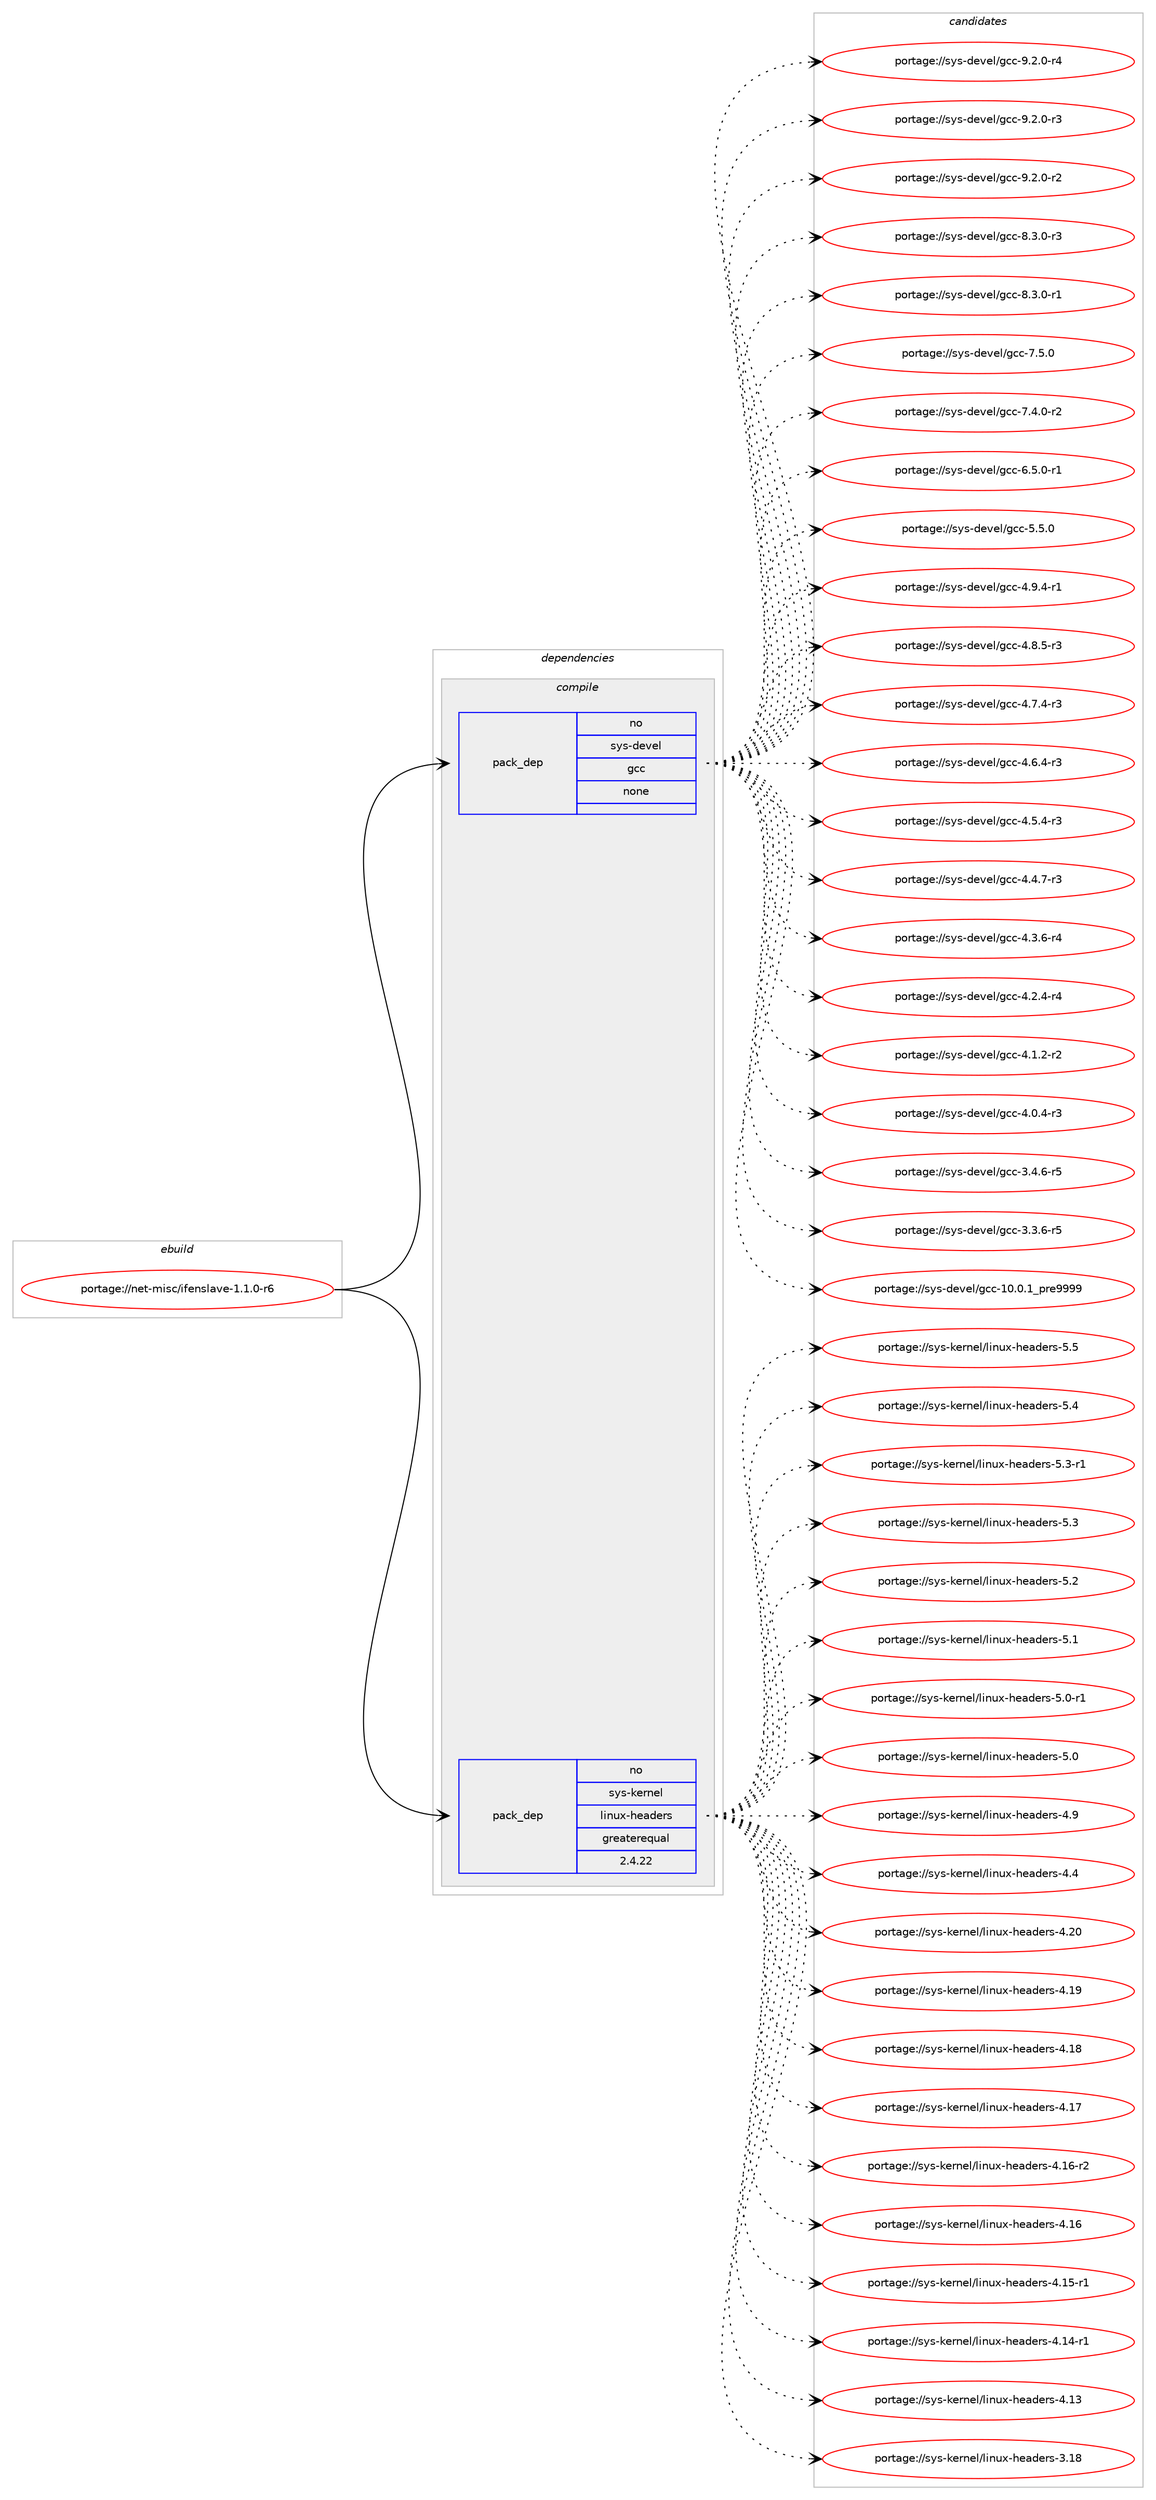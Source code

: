 digraph prolog {

# *************
# Graph options
# *************

newrank=true;
concentrate=true;
compound=true;
graph [rankdir=LR,fontname=Helvetica,fontsize=10,ranksep=1.5];#, ranksep=2.5, nodesep=0.2];
edge  [arrowhead=vee];
node  [fontname=Helvetica,fontsize=10];

# **********
# The ebuild
# **********

subgraph cluster_leftcol {
color=gray;
rank=same;
label=<<i>ebuild</i>>;
id [label="portage://net-misc/ifenslave-1.1.0-r6", color=red, width=4, href="../net-misc/ifenslave-1.1.0-r6.svg"];
}

# ****************
# The dependencies
# ****************

subgraph cluster_midcol {
color=gray;
label=<<i>dependencies</i>>;
subgraph cluster_compile {
fillcolor="#eeeeee";
style=filled;
label=<<i>compile</i>>;
subgraph pack88698 {
dependency113901 [label=<<TABLE BORDER="0" CELLBORDER="1" CELLSPACING="0" CELLPADDING="4" WIDTH="220"><TR><TD ROWSPAN="6" CELLPADDING="30">pack_dep</TD></TR><TR><TD WIDTH="110">no</TD></TR><TR><TD>sys-devel</TD></TR><TR><TD>gcc</TD></TR><TR><TD>none</TD></TR><TR><TD></TD></TR></TABLE>>, shape=none, color=blue];
}
id:e -> dependency113901:w [weight=20,style="solid",arrowhead="vee"];
subgraph pack88699 {
dependency113902 [label=<<TABLE BORDER="0" CELLBORDER="1" CELLSPACING="0" CELLPADDING="4" WIDTH="220"><TR><TD ROWSPAN="6" CELLPADDING="30">pack_dep</TD></TR><TR><TD WIDTH="110">no</TD></TR><TR><TD>sys-kernel</TD></TR><TR><TD>linux-headers</TD></TR><TR><TD>greaterequal</TD></TR><TR><TD>2.4.22</TD></TR></TABLE>>, shape=none, color=blue];
}
id:e -> dependency113902:w [weight=20,style="solid",arrowhead="vee"];
}
subgraph cluster_compileandrun {
fillcolor="#eeeeee";
style=filled;
label=<<i>compile and run</i>>;
}
subgraph cluster_run {
fillcolor="#eeeeee";
style=filled;
label=<<i>run</i>>;
}
}

# **************
# The candidates
# **************

subgraph cluster_choices {
rank=same;
color=gray;
label=<<i>candidates</i>>;

subgraph choice88698 {
color=black;
nodesep=1;
choice115121115451001011181011084710399994557465046484511452 [label="portage://sys-devel/gcc-9.2.0-r4", color=red, width=4,href="../sys-devel/gcc-9.2.0-r4.svg"];
choice115121115451001011181011084710399994557465046484511451 [label="portage://sys-devel/gcc-9.2.0-r3", color=red, width=4,href="../sys-devel/gcc-9.2.0-r3.svg"];
choice115121115451001011181011084710399994557465046484511450 [label="portage://sys-devel/gcc-9.2.0-r2", color=red, width=4,href="../sys-devel/gcc-9.2.0-r2.svg"];
choice115121115451001011181011084710399994556465146484511451 [label="portage://sys-devel/gcc-8.3.0-r3", color=red, width=4,href="../sys-devel/gcc-8.3.0-r3.svg"];
choice115121115451001011181011084710399994556465146484511449 [label="portage://sys-devel/gcc-8.3.0-r1", color=red, width=4,href="../sys-devel/gcc-8.3.0-r1.svg"];
choice11512111545100101118101108471039999455546534648 [label="portage://sys-devel/gcc-7.5.0", color=red, width=4,href="../sys-devel/gcc-7.5.0.svg"];
choice115121115451001011181011084710399994555465246484511450 [label="portage://sys-devel/gcc-7.4.0-r2", color=red, width=4,href="../sys-devel/gcc-7.4.0-r2.svg"];
choice115121115451001011181011084710399994554465346484511449 [label="portage://sys-devel/gcc-6.5.0-r1", color=red, width=4,href="../sys-devel/gcc-6.5.0-r1.svg"];
choice11512111545100101118101108471039999455346534648 [label="portage://sys-devel/gcc-5.5.0", color=red, width=4,href="../sys-devel/gcc-5.5.0.svg"];
choice115121115451001011181011084710399994552465746524511449 [label="portage://sys-devel/gcc-4.9.4-r1", color=red, width=4,href="../sys-devel/gcc-4.9.4-r1.svg"];
choice115121115451001011181011084710399994552465646534511451 [label="portage://sys-devel/gcc-4.8.5-r3", color=red, width=4,href="../sys-devel/gcc-4.8.5-r3.svg"];
choice115121115451001011181011084710399994552465546524511451 [label="portage://sys-devel/gcc-4.7.4-r3", color=red, width=4,href="../sys-devel/gcc-4.7.4-r3.svg"];
choice115121115451001011181011084710399994552465446524511451 [label="portage://sys-devel/gcc-4.6.4-r3", color=red, width=4,href="../sys-devel/gcc-4.6.4-r3.svg"];
choice115121115451001011181011084710399994552465346524511451 [label="portage://sys-devel/gcc-4.5.4-r3", color=red, width=4,href="../sys-devel/gcc-4.5.4-r3.svg"];
choice115121115451001011181011084710399994552465246554511451 [label="portage://sys-devel/gcc-4.4.7-r3", color=red, width=4,href="../sys-devel/gcc-4.4.7-r3.svg"];
choice115121115451001011181011084710399994552465146544511452 [label="portage://sys-devel/gcc-4.3.6-r4", color=red, width=4,href="../sys-devel/gcc-4.3.6-r4.svg"];
choice115121115451001011181011084710399994552465046524511452 [label="portage://sys-devel/gcc-4.2.4-r4", color=red, width=4,href="../sys-devel/gcc-4.2.4-r4.svg"];
choice115121115451001011181011084710399994552464946504511450 [label="portage://sys-devel/gcc-4.1.2-r2", color=red, width=4,href="../sys-devel/gcc-4.1.2-r2.svg"];
choice115121115451001011181011084710399994552464846524511451 [label="portage://sys-devel/gcc-4.0.4-r3", color=red, width=4,href="../sys-devel/gcc-4.0.4-r3.svg"];
choice115121115451001011181011084710399994551465246544511453 [label="portage://sys-devel/gcc-3.4.6-r5", color=red, width=4,href="../sys-devel/gcc-3.4.6-r5.svg"];
choice115121115451001011181011084710399994551465146544511453 [label="portage://sys-devel/gcc-3.3.6-r5", color=red, width=4,href="../sys-devel/gcc-3.3.6-r5.svg"];
choice11512111545100101118101108471039999454948464846499511211410157575757 [label="portage://sys-devel/gcc-10.0.1_pre9999", color=red, width=4,href="../sys-devel/gcc-10.0.1_pre9999.svg"];
dependency113901:e -> choice115121115451001011181011084710399994557465046484511452:w [style=dotted,weight="100"];
dependency113901:e -> choice115121115451001011181011084710399994557465046484511451:w [style=dotted,weight="100"];
dependency113901:e -> choice115121115451001011181011084710399994557465046484511450:w [style=dotted,weight="100"];
dependency113901:e -> choice115121115451001011181011084710399994556465146484511451:w [style=dotted,weight="100"];
dependency113901:e -> choice115121115451001011181011084710399994556465146484511449:w [style=dotted,weight="100"];
dependency113901:e -> choice11512111545100101118101108471039999455546534648:w [style=dotted,weight="100"];
dependency113901:e -> choice115121115451001011181011084710399994555465246484511450:w [style=dotted,weight="100"];
dependency113901:e -> choice115121115451001011181011084710399994554465346484511449:w [style=dotted,weight="100"];
dependency113901:e -> choice11512111545100101118101108471039999455346534648:w [style=dotted,weight="100"];
dependency113901:e -> choice115121115451001011181011084710399994552465746524511449:w [style=dotted,weight="100"];
dependency113901:e -> choice115121115451001011181011084710399994552465646534511451:w [style=dotted,weight="100"];
dependency113901:e -> choice115121115451001011181011084710399994552465546524511451:w [style=dotted,weight="100"];
dependency113901:e -> choice115121115451001011181011084710399994552465446524511451:w [style=dotted,weight="100"];
dependency113901:e -> choice115121115451001011181011084710399994552465346524511451:w [style=dotted,weight="100"];
dependency113901:e -> choice115121115451001011181011084710399994552465246554511451:w [style=dotted,weight="100"];
dependency113901:e -> choice115121115451001011181011084710399994552465146544511452:w [style=dotted,weight="100"];
dependency113901:e -> choice115121115451001011181011084710399994552465046524511452:w [style=dotted,weight="100"];
dependency113901:e -> choice115121115451001011181011084710399994552464946504511450:w [style=dotted,weight="100"];
dependency113901:e -> choice115121115451001011181011084710399994552464846524511451:w [style=dotted,weight="100"];
dependency113901:e -> choice115121115451001011181011084710399994551465246544511453:w [style=dotted,weight="100"];
dependency113901:e -> choice115121115451001011181011084710399994551465146544511453:w [style=dotted,weight="100"];
dependency113901:e -> choice11512111545100101118101108471039999454948464846499511211410157575757:w [style=dotted,weight="100"];
}
subgraph choice88699 {
color=black;
nodesep=1;
choice1151211154510710111411010110847108105110117120451041019710010111411545534653 [label="portage://sys-kernel/linux-headers-5.5", color=red, width=4,href="../sys-kernel/linux-headers-5.5.svg"];
choice1151211154510710111411010110847108105110117120451041019710010111411545534652 [label="portage://sys-kernel/linux-headers-5.4", color=red, width=4,href="../sys-kernel/linux-headers-5.4.svg"];
choice11512111545107101114110101108471081051101171204510410197100101114115455346514511449 [label="portage://sys-kernel/linux-headers-5.3-r1", color=red, width=4,href="../sys-kernel/linux-headers-5.3-r1.svg"];
choice1151211154510710111411010110847108105110117120451041019710010111411545534651 [label="portage://sys-kernel/linux-headers-5.3", color=red, width=4,href="../sys-kernel/linux-headers-5.3.svg"];
choice1151211154510710111411010110847108105110117120451041019710010111411545534650 [label="portage://sys-kernel/linux-headers-5.2", color=red, width=4,href="../sys-kernel/linux-headers-5.2.svg"];
choice1151211154510710111411010110847108105110117120451041019710010111411545534649 [label="portage://sys-kernel/linux-headers-5.1", color=red, width=4,href="../sys-kernel/linux-headers-5.1.svg"];
choice11512111545107101114110101108471081051101171204510410197100101114115455346484511449 [label="portage://sys-kernel/linux-headers-5.0-r1", color=red, width=4,href="../sys-kernel/linux-headers-5.0-r1.svg"];
choice1151211154510710111411010110847108105110117120451041019710010111411545534648 [label="portage://sys-kernel/linux-headers-5.0", color=red, width=4,href="../sys-kernel/linux-headers-5.0.svg"];
choice1151211154510710111411010110847108105110117120451041019710010111411545524657 [label="portage://sys-kernel/linux-headers-4.9", color=red, width=4,href="../sys-kernel/linux-headers-4.9.svg"];
choice1151211154510710111411010110847108105110117120451041019710010111411545524652 [label="portage://sys-kernel/linux-headers-4.4", color=red, width=4,href="../sys-kernel/linux-headers-4.4.svg"];
choice115121115451071011141101011084710810511011712045104101971001011141154552465048 [label="portage://sys-kernel/linux-headers-4.20", color=red, width=4,href="../sys-kernel/linux-headers-4.20.svg"];
choice115121115451071011141101011084710810511011712045104101971001011141154552464957 [label="portage://sys-kernel/linux-headers-4.19", color=red, width=4,href="../sys-kernel/linux-headers-4.19.svg"];
choice115121115451071011141101011084710810511011712045104101971001011141154552464956 [label="portage://sys-kernel/linux-headers-4.18", color=red, width=4,href="../sys-kernel/linux-headers-4.18.svg"];
choice115121115451071011141101011084710810511011712045104101971001011141154552464955 [label="portage://sys-kernel/linux-headers-4.17", color=red, width=4,href="../sys-kernel/linux-headers-4.17.svg"];
choice1151211154510710111411010110847108105110117120451041019710010111411545524649544511450 [label="portage://sys-kernel/linux-headers-4.16-r2", color=red, width=4,href="../sys-kernel/linux-headers-4.16-r2.svg"];
choice115121115451071011141101011084710810511011712045104101971001011141154552464954 [label="portage://sys-kernel/linux-headers-4.16", color=red, width=4,href="../sys-kernel/linux-headers-4.16.svg"];
choice1151211154510710111411010110847108105110117120451041019710010111411545524649534511449 [label="portage://sys-kernel/linux-headers-4.15-r1", color=red, width=4,href="../sys-kernel/linux-headers-4.15-r1.svg"];
choice1151211154510710111411010110847108105110117120451041019710010111411545524649524511449 [label="portage://sys-kernel/linux-headers-4.14-r1", color=red, width=4,href="../sys-kernel/linux-headers-4.14-r1.svg"];
choice115121115451071011141101011084710810511011712045104101971001011141154552464951 [label="portage://sys-kernel/linux-headers-4.13", color=red, width=4,href="../sys-kernel/linux-headers-4.13.svg"];
choice115121115451071011141101011084710810511011712045104101971001011141154551464956 [label="portage://sys-kernel/linux-headers-3.18", color=red, width=4,href="../sys-kernel/linux-headers-3.18.svg"];
dependency113902:e -> choice1151211154510710111411010110847108105110117120451041019710010111411545534653:w [style=dotted,weight="100"];
dependency113902:e -> choice1151211154510710111411010110847108105110117120451041019710010111411545534652:w [style=dotted,weight="100"];
dependency113902:e -> choice11512111545107101114110101108471081051101171204510410197100101114115455346514511449:w [style=dotted,weight="100"];
dependency113902:e -> choice1151211154510710111411010110847108105110117120451041019710010111411545534651:w [style=dotted,weight="100"];
dependency113902:e -> choice1151211154510710111411010110847108105110117120451041019710010111411545534650:w [style=dotted,weight="100"];
dependency113902:e -> choice1151211154510710111411010110847108105110117120451041019710010111411545534649:w [style=dotted,weight="100"];
dependency113902:e -> choice11512111545107101114110101108471081051101171204510410197100101114115455346484511449:w [style=dotted,weight="100"];
dependency113902:e -> choice1151211154510710111411010110847108105110117120451041019710010111411545534648:w [style=dotted,weight="100"];
dependency113902:e -> choice1151211154510710111411010110847108105110117120451041019710010111411545524657:w [style=dotted,weight="100"];
dependency113902:e -> choice1151211154510710111411010110847108105110117120451041019710010111411545524652:w [style=dotted,weight="100"];
dependency113902:e -> choice115121115451071011141101011084710810511011712045104101971001011141154552465048:w [style=dotted,weight="100"];
dependency113902:e -> choice115121115451071011141101011084710810511011712045104101971001011141154552464957:w [style=dotted,weight="100"];
dependency113902:e -> choice115121115451071011141101011084710810511011712045104101971001011141154552464956:w [style=dotted,weight="100"];
dependency113902:e -> choice115121115451071011141101011084710810511011712045104101971001011141154552464955:w [style=dotted,weight="100"];
dependency113902:e -> choice1151211154510710111411010110847108105110117120451041019710010111411545524649544511450:w [style=dotted,weight="100"];
dependency113902:e -> choice115121115451071011141101011084710810511011712045104101971001011141154552464954:w [style=dotted,weight="100"];
dependency113902:e -> choice1151211154510710111411010110847108105110117120451041019710010111411545524649534511449:w [style=dotted,weight="100"];
dependency113902:e -> choice1151211154510710111411010110847108105110117120451041019710010111411545524649524511449:w [style=dotted,weight="100"];
dependency113902:e -> choice115121115451071011141101011084710810511011712045104101971001011141154552464951:w [style=dotted,weight="100"];
dependency113902:e -> choice115121115451071011141101011084710810511011712045104101971001011141154551464956:w [style=dotted,weight="100"];
}
}

}
